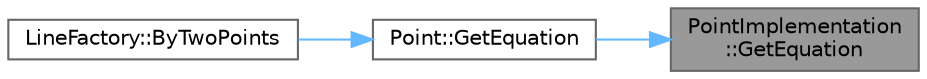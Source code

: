 digraph "PointImplementation::GetEquation"
{
 // LATEX_PDF_SIZE
  bgcolor="transparent";
  edge [fontname=Helvetica,fontsize=10,labelfontname=Helvetica,labelfontsize=10];
  node [fontname=Helvetica,fontsize=10,shape=box,height=0.2,width=0.9];
  rankdir="RL";
  Node1 [label="PointImplementation\l::GetEquation",height=0.2,width=0.4,color="gray40", fillcolor="grey60", style="filled", fontcolor="black",tooltip="Return current equation of point."];
  Node1 -> Node2 [dir="back",color="steelblue1",style="solid"];
  Node2 [label="Point::GetEquation",height=0.2,width=0.4,color="grey40", fillcolor="white", style="filled",URL="$class_point.html#ac45889f34111c0347477f76a303c6677",tooltip="Return current equation of point."];
  Node2 -> Node3 [dir="back",color="steelblue1",style="solid"];
  Node3 [label="LineFactory::ByTwoPoints",height=0.2,width=0.4,color="grey40", fillcolor="white", style="filled",URL="$class_line_factory.html#a38962a0480a1a572753177ceab581e76",tooltip="Constructs line through two given points."];
}
